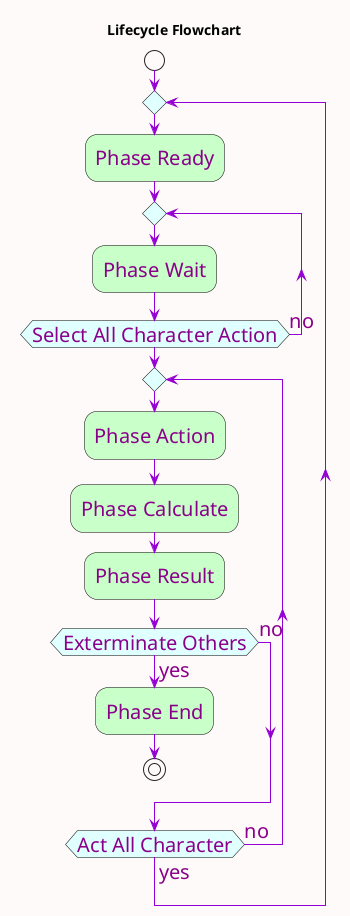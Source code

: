 @startuml API Framework
'title Framework Class Diagram

' <style>
' classDiagram {
'   BackgroundColor Snow
'   FontColor DarkMagenta
'   FontName arial
'   FontSize 20
'   LineColor DarkViolet
  
'   class {
'     BackgroundColor LightCyan
'   }
' }
' </style>
' skinparam roundCorner 15
' skinparam Shadowing false
' skinparam ClassBorderThickness 1
' skinparam CircledCharacterFontColor DarkViolet

' package Component <<Rectangle>> {
'   class SceneComponent <<(C, Aqua)>>
'   class SpriteComponent <<(C, Aqua)>>
'   class ObjectComponent <<(C, Aqua)>>
'   class NavigationAgent <<(C, Aqua)>>
'   class InputComponent <<(C, Aqua)>>
' }

' package Objects <<Rectangle>> {
'   class GameObject <<(C, Aqua)>>
'   class Player <<(C, Aqua)>>
'   class FieldObject <<(C, Aqua)>>
'   class BattleActor <<(C, Aqua)>>
' }

' GameObject *-> Component : list >

' GameObject <|-- Player
' GameObject <|-- FieldObject
' GameObject <|-- BattleActor

' SceneComponent <|-- SpriteComponent
' ObjectComponent <|-- NavigationAgent
' ObjectComponent <|-- InputComponent

@startuml API Framework
title Lifecycle Flowchart

<style>
activityDiagram {
  BackgroundColor Snow
  FontColor DarkMagenta
  'BorderColor #FFFFFF'
  FontName arial
  FontSize 20
  'Padding 10'

  activity {
    BackgroundColor LightCyan
    LineColor Black
  }
  arrow {
    LineColor DarkViolet
  }
  partition {
    FontColor MidnightBlue
    LineColor DeepSkyBlue
    Padding 50
  }
}
</style>
skinparam Shadowing false
skinparam ConditionEndStyle hline

start
repeat
  #TECHNOLOGY:Phase Ready;
  repeat
    #TECHNOLOGY:Phase Wait;
  repeat while (Select All Character Action) is (no)

  repeat
    #TECHNOLOGY:Phase Action;
    #TECHNOLOGY:Phase Calculate;
    #TECHNOLOGY:Phase Result;

    if (Exterminate Others) then (yes)
      #TECHNOLOGY:Phase End;
      stop
    else (no)
    endif

  repeat while (Act All Character) is (no) not (yes)

repeat while



@enduml